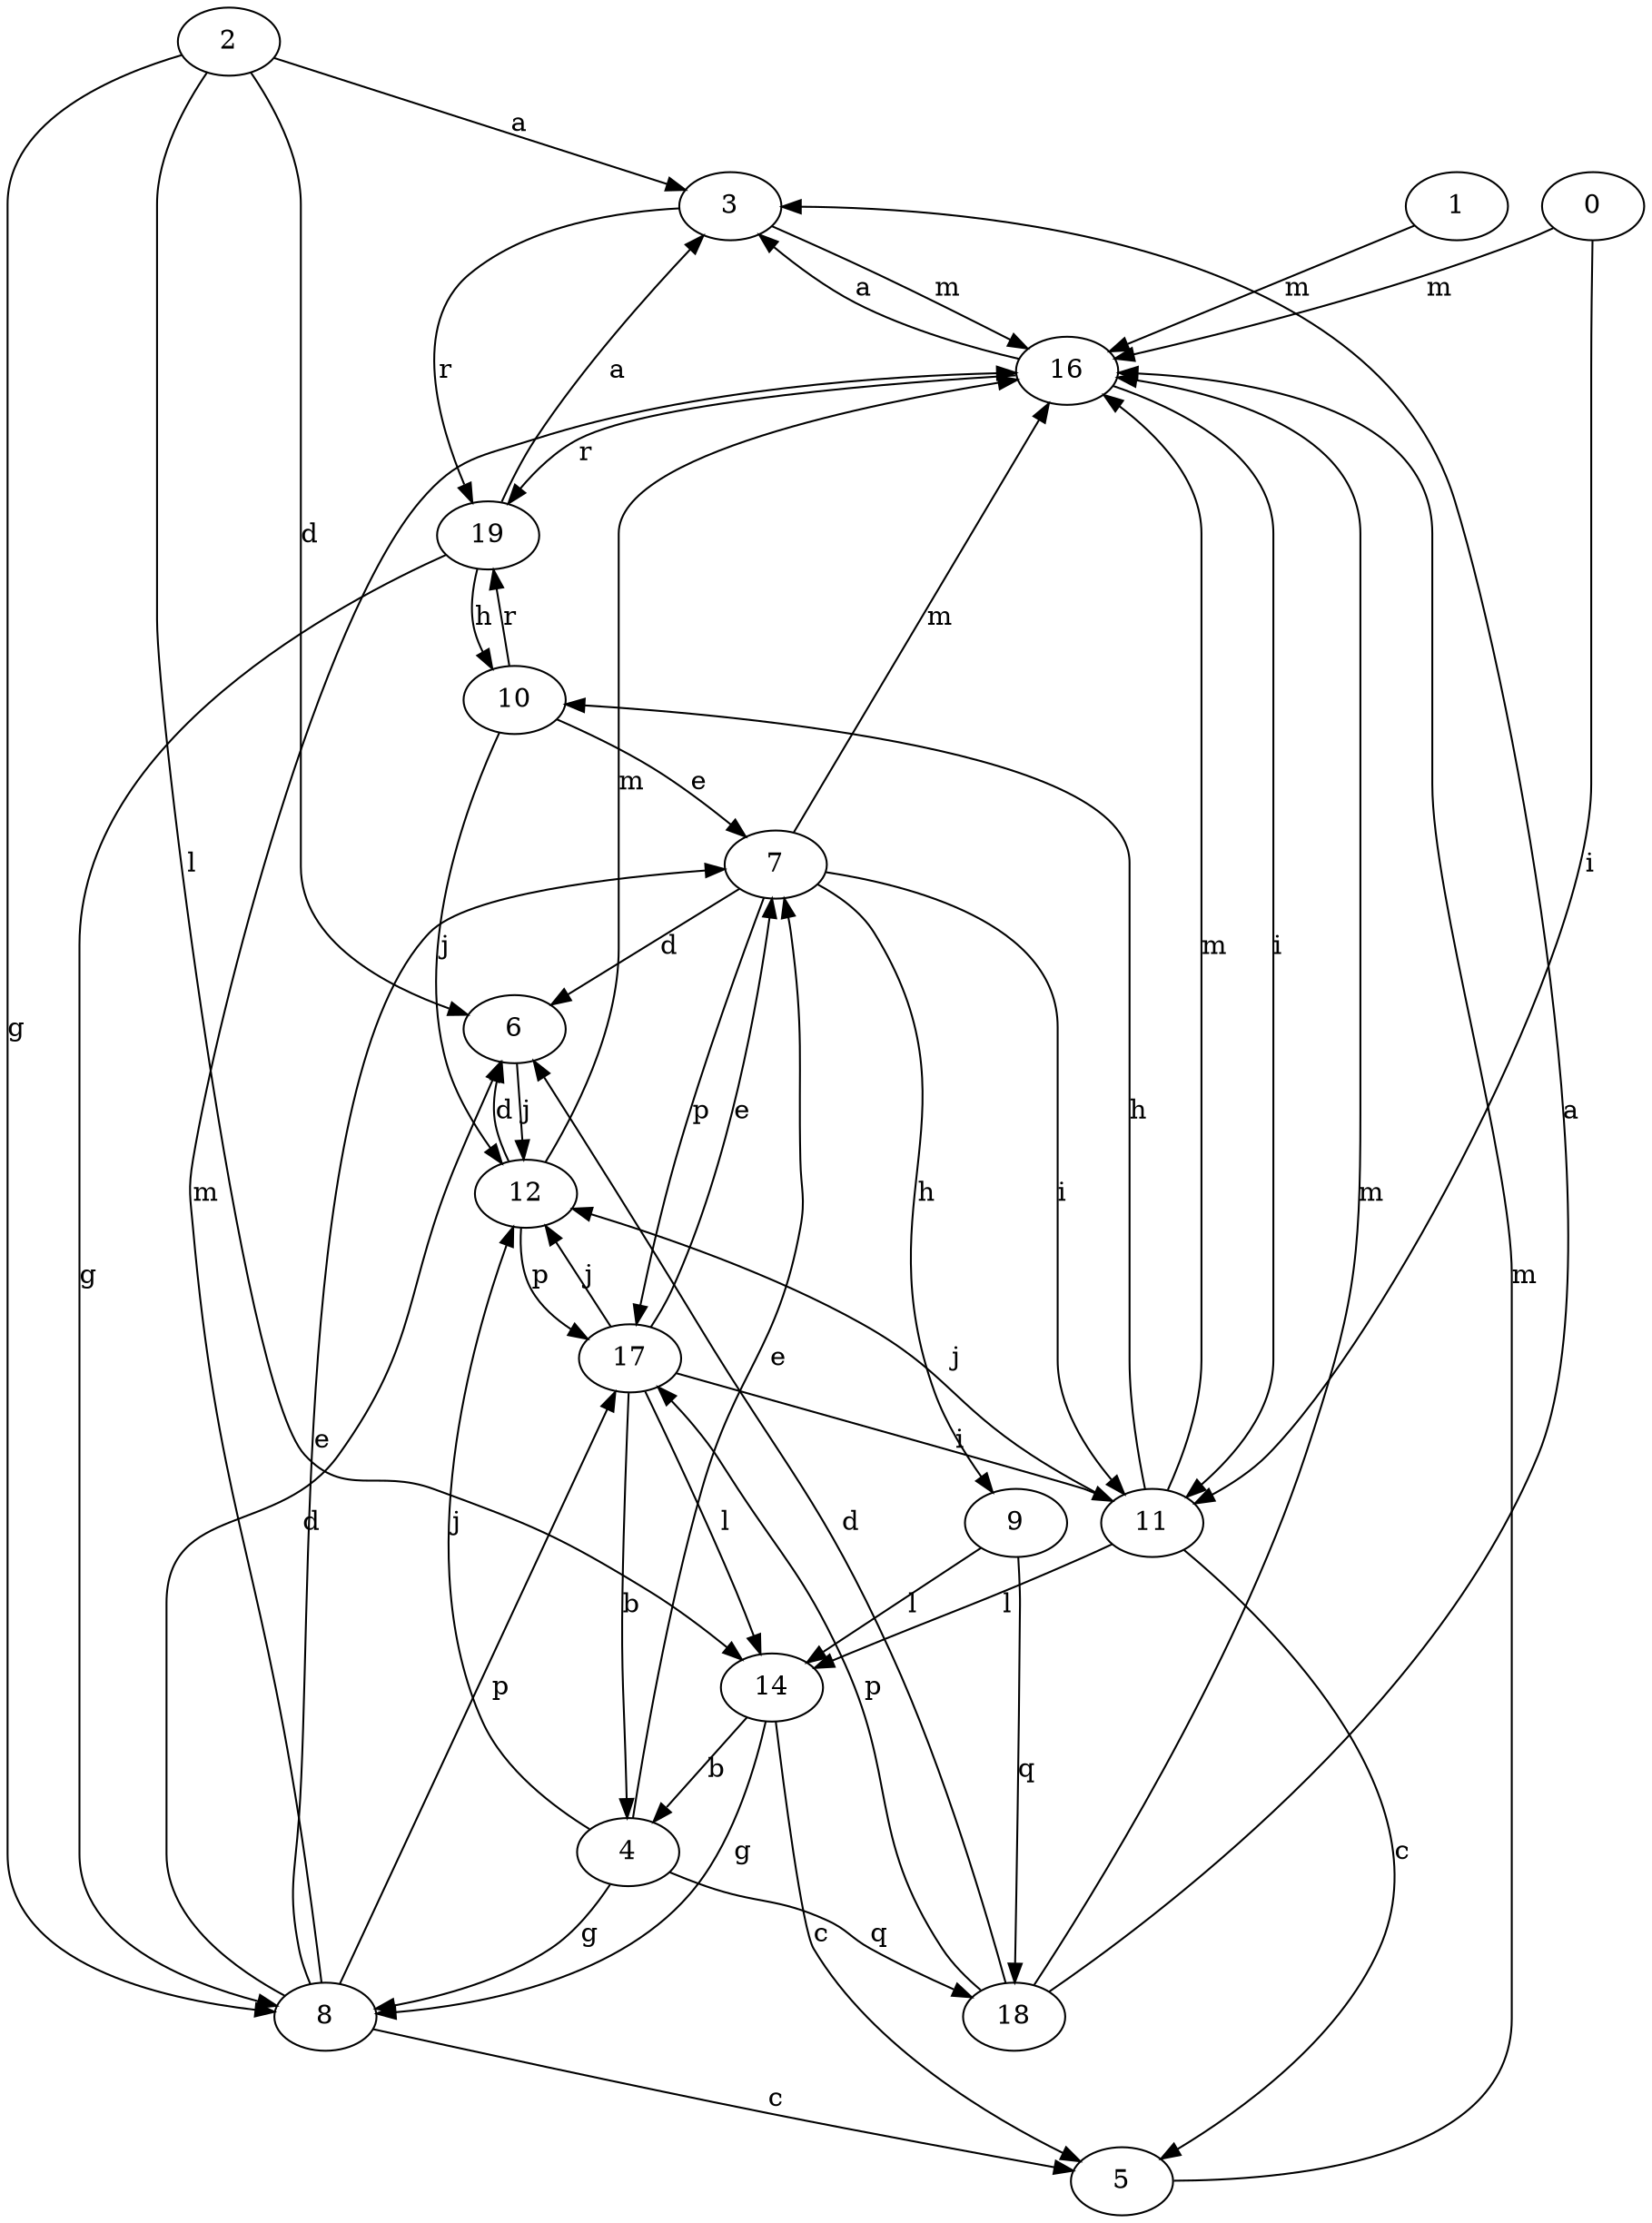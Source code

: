 strict digraph  {
2;
3;
4;
5;
6;
7;
8;
9;
10;
11;
0;
1;
12;
14;
16;
17;
18;
19;
2 -> 3  [label=a];
2 -> 6  [label=d];
2 -> 8  [label=g];
2 -> 14  [label=l];
3 -> 16  [label=m];
3 -> 19  [label=r];
4 -> 7  [label=e];
4 -> 8  [label=g];
4 -> 12  [label=j];
4 -> 18  [label=q];
5 -> 16  [label=m];
6 -> 12  [label=j];
7 -> 6  [label=d];
7 -> 9  [label=h];
7 -> 11  [label=i];
7 -> 16  [label=m];
7 -> 17  [label=p];
8 -> 5  [label=c];
8 -> 6  [label=d];
8 -> 7  [label=e];
8 -> 16  [label=m];
8 -> 17  [label=p];
9 -> 14  [label=l];
9 -> 18  [label=q];
10 -> 7  [label=e];
10 -> 12  [label=j];
10 -> 19  [label=r];
11 -> 5  [label=c];
11 -> 10  [label=h];
11 -> 12  [label=j];
11 -> 14  [label=l];
11 -> 16  [label=m];
0 -> 11  [label=i];
0 -> 16  [label=m];
1 -> 16  [label=m];
12 -> 6  [label=d];
12 -> 16  [label=m];
12 -> 17  [label=p];
14 -> 4  [label=b];
14 -> 5  [label=c];
14 -> 8  [label=g];
16 -> 3  [label=a];
16 -> 11  [label=i];
16 -> 19  [label=r];
17 -> 4  [label=b];
17 -> 7  [label=e];
17 -> 11  [label=i];
17 -> 12  [label=j];
17 -> 14  [label=l];
18 -> 3  [label=a];
18 -> 6  [label=d];
18 -> 16  [label=m];
18 -> 17  [label=p];
19 -> 3  [label=a];
19 -> 8  [label=g];
19 -> 10  [label=h];
}
